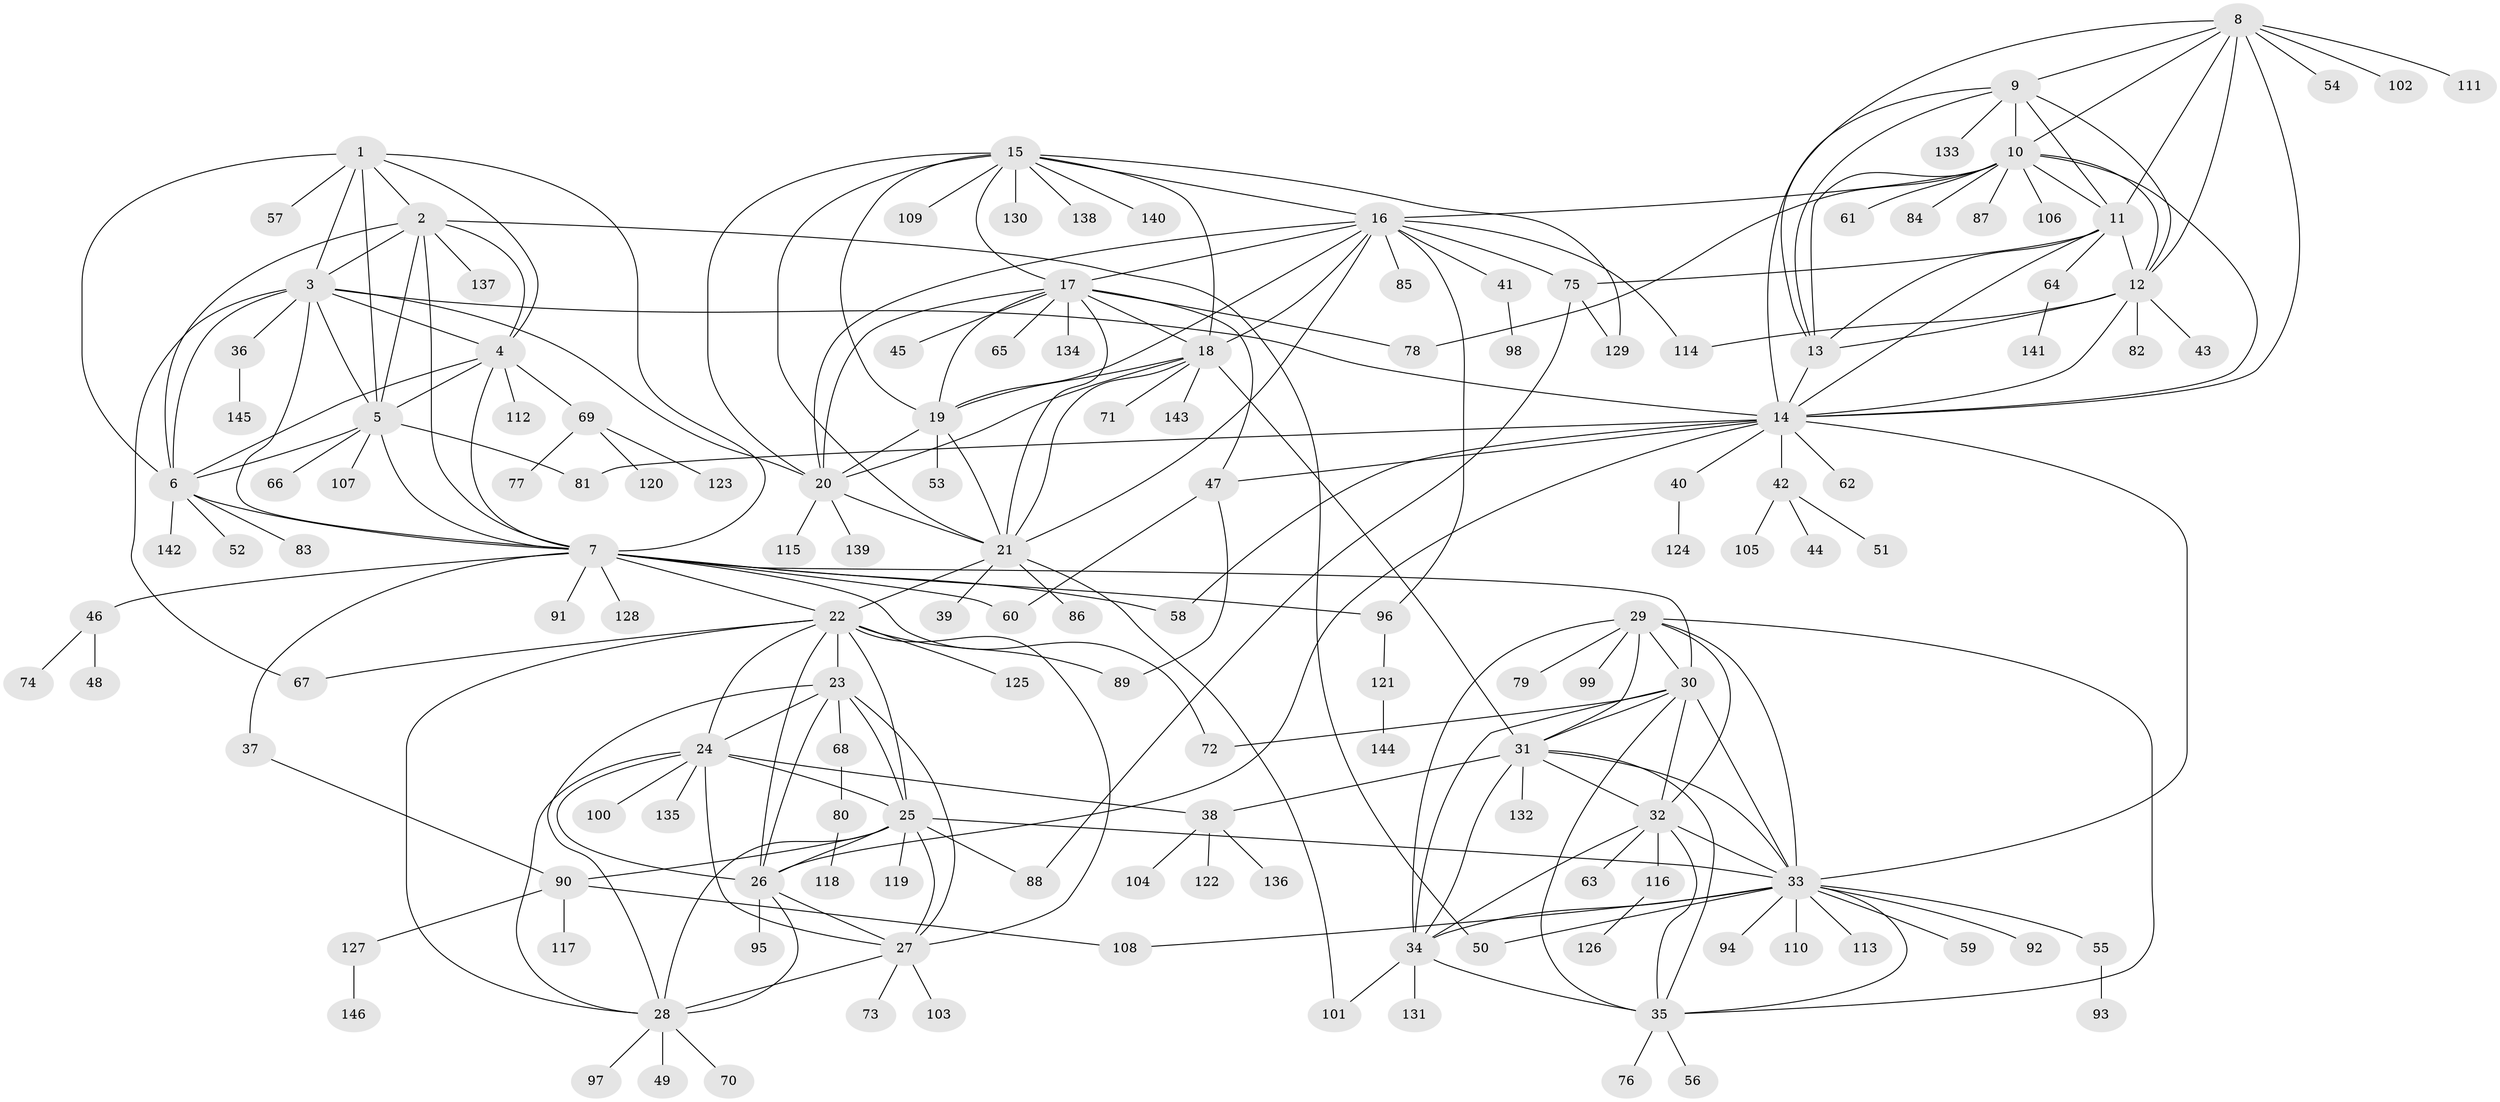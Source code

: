 // coarse degree distribution, {1: 0.5932203389830508, 11: 0.03389830508474576, 2: 0.13559322033898305, 9: 0.06779661016949153, 4: 0.03389830508474576, 3: 0.03389830508474576, 6: 0.03389830508474576, 10: 0.03389830508474576, 7: 0.01694915254237288, 8: 0.01694915254237288}
// Generated by graph-tools (version 1.1) at 2025/37/03/04/25 23:37:34]
// undirected, 146 vertices, 244 edges
graph export_dot {
  node [color=gray90,style=filled];
  1;
  2;
  3;
  4;
  5;
  6;
  7;
  8;
  9;
  10;
  11;
  12;
  13;
  14;
  15;
  16;
  17;
  18;
  19;
  20;
  21;
  22;
  23;
  24;
  25;
  26;
  27;
  28;
  29;
  30;
  31;
  32;
  33;
  34;
  35;
  36;
  37;
  38;
  39;
  40;
  41;
  42;
  43;
  44;
  45;
  46;
  47;
  48;
  49;
  50;
  51;
  52;
  53;
  54;
  55;
  56;
  57;
  58;
  59;
  60;
  61;
  62;
  63;
  64;
  65;
  66;
  67;
  68;
  69;
  70;
  71;
  72;
  73;
  74;
  75;
  76;
  77;
  78;
  79;
  80;
  81;
  82;
  83;
  84;
  85;
  86;
  87;
  88;
  89;
  90;
  91;
  92;
  93;
  94;
  95;
  96;
  97;
  98;
  99;
  100;
  101;
  102;
  103;
  104;
  105;
  106;
  107;
  108;
  109;
  110;
  111;
  112;
  113;
  114;
  115;
  116;
  117;
  118;
  119;
  120;
  121;
  122;
  123;
  124;
  125;
  126;
  127;
  128;
  129;
  130;
  131;
  132;
  133;
  134;
  135;
  136;
  137;
  138;
  139;
  140;
  141;
  142;
  143;
  144;
  145;
  146;
  1 -- 2;
  1 -- 3;
  1 -- 4;
  1 -- 5;
  1 -- 6;
  1 -- 7;
  1 -- 57;
  2 -- 3;
  2 -- 4;
  2 -- 5;
  2 -- 6;
  2 -- 7;
  2 -- 50;
  2 -- 137;
  3 -- 4;
  3 -- 5;
  3 -- 6;
  3 -- 7;
  3 -- 14;
  3 -- 20;
  3 -- 36;
  3 -- 67;
  4 -- 5;
  4 -- 6;
  4 -- 7;
  4 -- 69;
  4 -- 112;
  5 -- 6;
  5 -- 7;
  5 -- 66;
  5 -- 81;
  5 -- 107;
  6 -- 7;
  6 -- 52;
  6 -- 83;
  6 -- 142;
  7 -- 22;
  7 -- 30;
  7 -- 37;
  7 -- 46;
  7 -- 58;
  7 -- 60;
  7 -- 72;
  7 -- 91;
  7 -- 96;
  7 -- 128;
  8 -- 9;
  8 -- 10;
  8 -- 11;
  8 -- 12;
  8 -- 13;
  8 -- 14;
  8 -- 54;
  8 -- 102;
  8 -- 111;
  9 -- 10;
  9 -- 11;
  9 -- 12;
  9 -- 13;
  9 -- 14;
  9 -- 133;
  10 -- 11;
  10 -- 12;
  10 -- 13;
  10 -- 14;
  10 -- 16;
  10 -- 61;
  10 -- 78;
  10 -- 84;
  10 -- 87;
  10 -- 106;
  11 -- 12;
  11 -- 13;
  11 -- 14;
  11 -- 64;
  11 -- 75;
  12 -- 13;
  12 -- 14;
  12 -- 43;
  12 -- 82;
  12 -- 114;
  13 -- 14;
  14 -- 26;
  14 -- 33;
  14 -- 40;
  14 -- 42;
  14 -- 47;
  14 -- 58;
  14 -- 62;
  14 -- 81;
  15 -- 16;
  15 -- 17;
  15 -- 18;
  15 -- 19;
  15 -- 20;
  15 -- 21;
  15 -- 109;
  15 -- 129;
  15 -- 130;
  15 -- 138;
  15 -- 140;
  16 -- 17;
  16 -- 18;
  16 -- 19;
  16 -- 20;
  16 -- 21;
  16 -- 41;
  16 -- 75;
  16 -- 85;
  16 -- 96;
  16 -- 114;
  17 -- 18;
  17 -- 19;
  17 -- 20;
  17 -- 21;
  17 -- 45;
  17 -- 47;
  17 -- 65;
  17 -- 78;
  17 -- 134;
  18 -- 19;
  18 -- 20;
  18 -- 21;
  18 -- 31;
  18 -- 71;
  18 -- 143;
  19 -- 20;
  19 -- 21;
  19 -- 53;
  20 -- 21;
  20 -- 115;
  20 -- 139;
  21 -- 22;
  21 -- 39;
  21 -- 86;
  21 -- 101;
  22 -- 23;
  22 -- 24;
  22 -- 25;
  22 -- 26;
  22 -- 27;
  22 -- 28;
  22 -- 67;
  22 -- 89;
  22 -- 125;
  23 -- 24;
  23 -- 25;
  23 -- 26;
  23 -- 27;
  23 -- 28;
  23 -- 68;
  24 -- 25;
  24 -- 26;
  24 -- 27;
  24 -- 28;
  24 -- 38;
  24 -- 100;
  24 -- 135;
  25 -- 26;
  25 -- 27;
  25 -- 28;
  25 -- 33;
  25 -- 88;
  25 -- 90;
  25 -- 119;
  26 -- 27;
  26 -- 28;
  26 -- 95;
  27 -- 28;
  27 -- 73;
  27 -- 103;
  28 -- 49;
  28 -- 70;
  28 -- 97;
  29 -- 30;
  29 -- 31;
  29 -- 32;
  29 -- 33;
  29 -- 34;
  29 -- 35;
  29 -- 79;
  29 -- 99;
  30 -- 31;
  30 -- 32;
  30 -- 33;
  30 -- 34;
  30 -- 35;
  30 -- 72;
  31 -- 32;
  31 -- 33;
  31 -- 34;
  31 -- 35;
  31 -- 38;
  31 -- 132;
  32 -- 33;
  32 -- 34;
  32 -- 35;
  32 -- 63;
  32 -- 116;
  33 -- 34;
  33 -- 35;
  33 -- 50;
  33 -- 55;
  33 -- 59;
  33 -- 92;
  33 -- 94;
  33 -- 108;
  33 -- 110;
  33 -- 113;
  34 -- 35;
  34 -- 101;
  34 -- 131;
  35 -- 56;
  35 -- 76;
  36 -- 145;
  37 -- 90;
  38 -- 104;
  38 -- 122;
  38 -- 136;
  40 -- 124;
  41 -- 98;
  42 -- 44;
  42 -- 51;
  42 -- 105;
  46 -- 48;
  46 -- 74;
  47 -- 60;
  47 -- 89;
  55 -- 93;
  64 -- 141;
  68 -- 80;
  69 -- 77;
  69 -- 120;
  69 -- 123;
  75 -- 88;
  75 -- 129;
  80 -- 118;
  90 -- 108;
  90 -- 117;
  90 -- 127;
  96 -- 121;
  116 -- 126;
  121 -- 144;
  127 -- 146;
}
